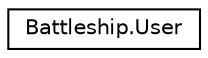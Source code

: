 digraph "Graphical Class Hierarchy"
{
 // INTERACTIVE_SVG=YES
 // LATEX_PDF_SIZE
  edge [fontname="Helvetica",fontsize="10",labelfontname="Helvetica",labelfontsize="10"];
  node [fontname="Helvetica",fontsize="10",shape=record];
  rankdir="LR";
  Node0 [label="Battleship.User",height=0.2,width=0.4,color="black", fillcolor="white", style="filled",URL="$classBattleship_1_1User.html",tooltip="Cuando una persona quiere jugar en consola, o desea jugar desde Telegram, debe crear un usuario,..."];
}
